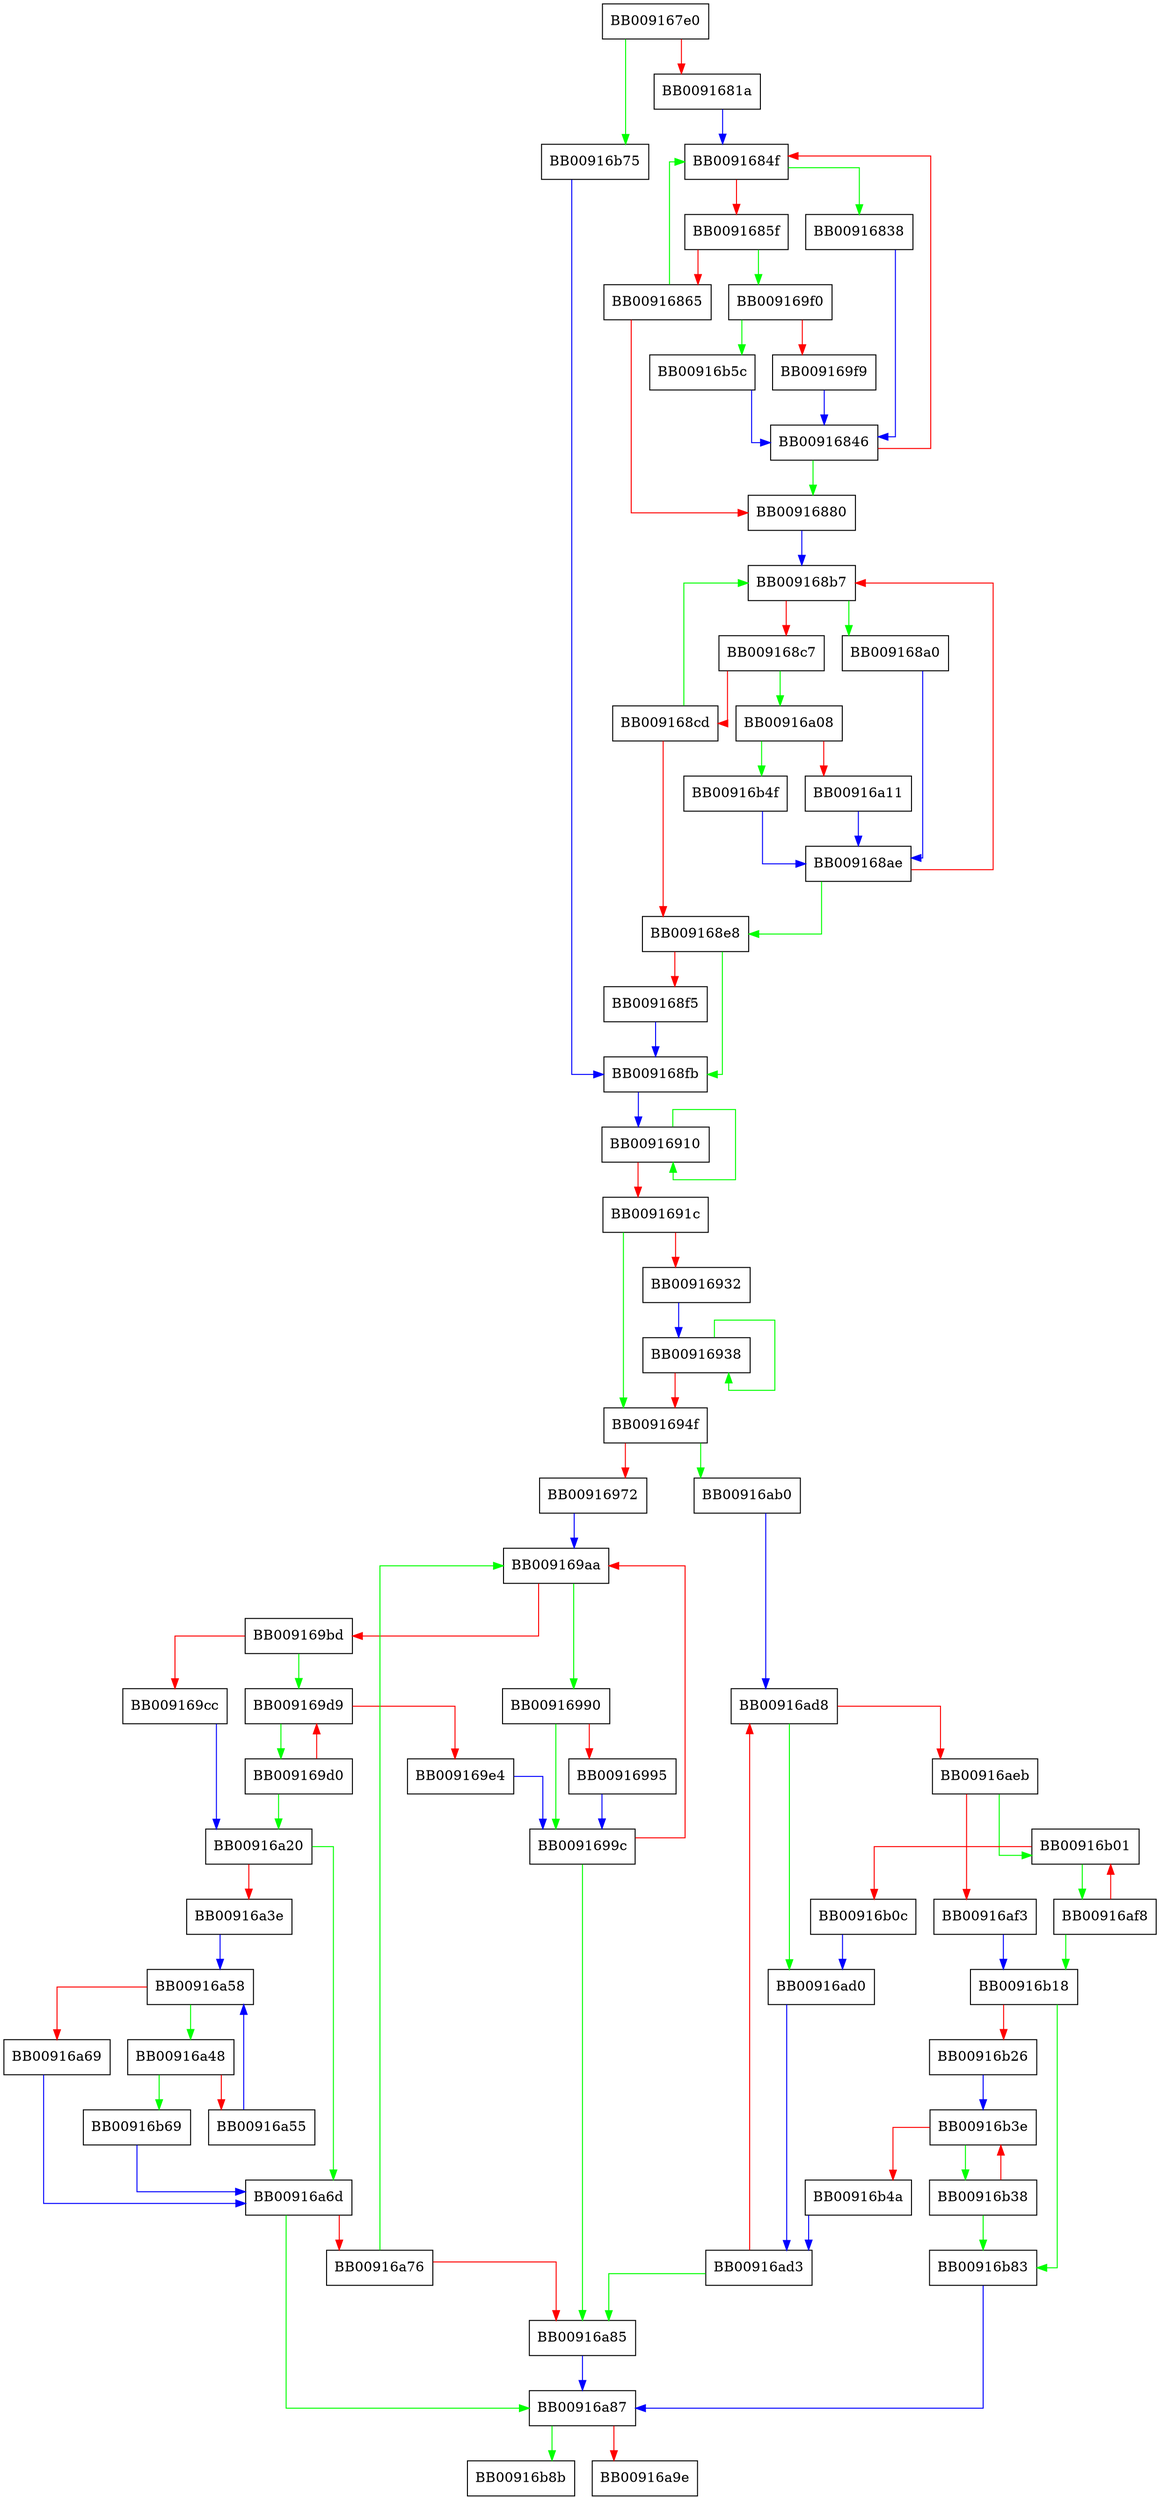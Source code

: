 digraph two_way_long_needle {
  node [shape="box"];
  graph [splines=ortho];
  BB009167e0 -> BB00916b75 [color="green"];
  BB009167e0 -> BB0091681a [color="red"];
  BB0091681a -> BB0091684f [color="blue"];
  BB00916838 -> BB00916846 [color="blue"];
  BB00916846 -> BB00916880 [color="green"];
  BB00916846 -> BB0091684f [color="red"];
  BB0091684f -> BB00916838 [color="green"];
  BB0091684f -> BB0091685f [color="red"];
  BB0091685f -> BB009169f0 [color="green"];
  BB0091685f -> BB00916865 [color="red"];
  BB00916865 -> BB0091684f [color="green"];
  BB00916865 -> BB00916880 [color="red"];
  BB00916880 -> BB009168b7 [color="blue"];
  BB009168a0 -> BB009168ae [color="blue"];
  BB009168ae -> BB009168e8 [color="green"];
  BB009168ae -> BB009168b7 [color="red"];
  BB009168b7 -> BB009168a0 [color="green"];
  BB009168b7 -> BB009168c7 [color="red"];
  BB009168c7 -> BB00916a08 [color="green"];
  BB009168c7 -> BB009168cd [color="red"];
  BB009168cd -> BB009168b7 [color="green"];
  BB009168cd -> BB009168e8 [color="red"];
  BB009168e8 -> BB009168fb [color="green"];
  BB009168e8 -> BB009168f5 [color="red"];
  BB009168f5 -> BB009168fb [color="blue"];
  BB009168fb -> BB00916910 [color="blue"];
  BB00916910 -> BB00916910 [color="green"];
  BB00916910 -> BB0091691c [color="red"];
  BB0091691c -> BB0091694f [color="green"];
  BB0091691c -> BB00916932 [color="red"];
  BB00916932 -> BB00916938 [color="blue"];
  BB00916938 -> BB00916938 [color="green"];
  BB00916938 -> BB0091694f [color="red"];
  BB0091694f -> BB00916ab0 [color="green"];
  BB0091694f -> BB00916972 [color="red"];
  BB00916972 -> BB009169aa [color="blue"];
  BB00916990 -> BB0091699c [color="green"];
  BB00916990 -> BB00916995 [color="red"];
  BB00916995 -> BB0091699c [color="blue"];
  BB0091699c -> BB00916a85 [color="green"];
  BB0091699c -> BB009169aa [color="red"];
  BB009169aa -> BB00916990 [color="green"];
  BB009169aa -> BB009169bd [color="red"];
  BB009169bd -> BB009169d9 [color="green"];
  BB009169bd -> BB009169cc [color="red"];
  BB009169cc -> BB00916a20 [color="blue"];
  BB009169d0 -> BB00916a20 [color="green"];
  BB009169d0 -> BB009169d9 [color="red"];
  BB009169d9 -> BB009169d0 [color="green"];
  BB009169d9 -> BB009169e4 [color="red"];
  BB009169e4 -> BB0091699c [color="blue"];
  BB009169f0 -> BB00916b5c [color="green"];
  BB009169f0 -> BB009169f9 [color="red"];
  BB009169f9 -> BB00916846 [color="blue"];
  BB00916a08 -> BB00916b4f [color="green"];
  BB00916a08 -> BB00916a11 [color="red"];
  BB00916a11 -> BB009168ae [color="blue"];
  BB00916a20 -> BB00916a6d [color="green"];
  BB00916a20 -> BB00916a3e [color="red"];
  BB00916a3e -> BB00916a58 [color="blue"];
  BB00916a48 -> BB00916b69 [color="green"];
  BB00916a48 -> BB00916a55 [color="red"];
  BB00916a55 -> BB00916a58 [color="blue"];
  BB00916a58 -> BB00916a48 [color="green"];
  BB00916a58 -> BB00916a69 [color="red"];
  BB00916a69 -> BB00916a6d [color="blue"];
  BB00916a6d -> BB00916a87 [color="green"];
  BB00916a6d -> BB00916a76 [color="red"];
  BB00916a76 -> BB009169aa [color="green"];
  BB00916a76 -> BB00916a85 [color="red"];
  BB00916a85 -> BB00916a87 [color="blue"];
  BB00916a87 -> BB00916b8b [color="green"];
  BB00916a87 -> BB00916a9e [color="red"];
  BB00916ab0 -> BB00916ad8 [color="blue"];
  BB00916ad0 -> BB00916ad3 [color="blue"];
  BB00916ad3 -> BB00916a85 [color="green"];
  BB00916ad3 -> BB00916ad8 [color="red"];
  BB00916ad8 -> BB00916ad0 [color="green"];
  BB00916ad8 -> BB00916aeb [color="red"];
  BB00916aeb -> BB00916b01 [color="green"];
  BB00916aeb -> BB00916af3 [color="red"];
  BB00916af3 -> BB00916b18 [color="blue"];
  BB00916af8 -> BB00916b18 [color="green"];
  BB00916af8 -> BB00916b01 [color="red"];
  BB00916b01 -> BB00916af8 [color="green"];
  BB00916b01 -> BB00916b0c [color="red"];
  BB00916b0c -> BB00916ad0 [color="blue"];
  BB00916b18 -> BB00916b83 [color="green"];
  BB00916b18 -> BB00916b26 [color="red"];
  BB00916b26 -> BB00916b3e [color="blue"];
  BB00916b38 -> BB00916b83 [color="green"];
  BB00916b38 -> BB00916b3e [color="red"];
  BB00916b3e -> BB00916b38 [color="green"];
  BB00916b3e -> BB00916b4a [color="red"];
  BB00916b4a -> BB00916ad3 [color="blue"];
  BB00916b4f -> BB009168ae [color="blue"];
  BB00916b5c -> BB00916846 [color="blue"];
  BB00916b69 -> BB00916a6d [color="blue"];
  BB00916b75 -> BB009168fb [color="blue"];
  BB00916b83 -> BB00916a87 [color="blue"];
}